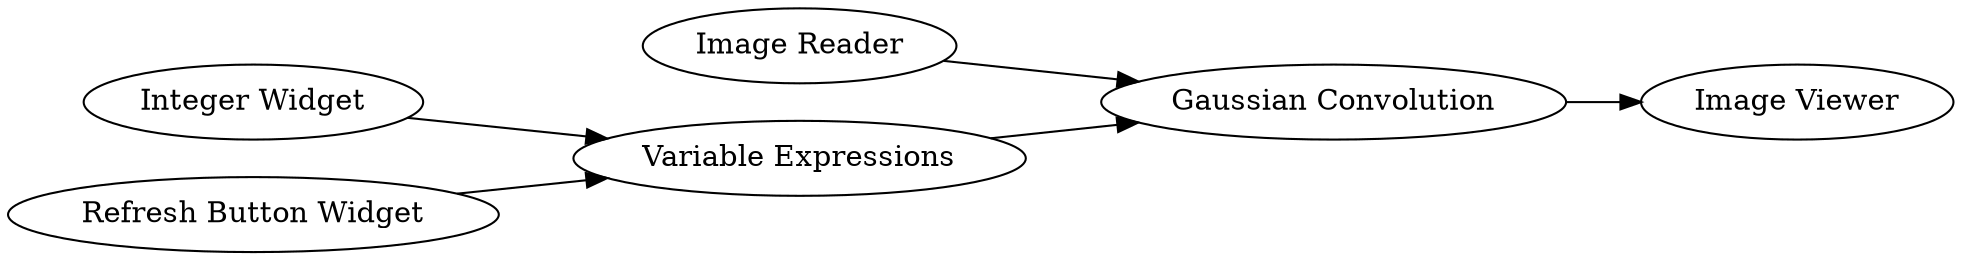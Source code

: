 digraph {
	1 [label="Gaussian Convolution"]
	3 [label="Image Reader"]
	4 [label="Integer Widget"]
	5 [label="Variable Expressions"]
	24 [label="Refresh Button Widget"]
	28 [label="Image Viewer"]
	1 -> 28
	3 -> 1
	4 -> 5
	5 -> 1
	24 -> 5
	rankdir=LR
}
